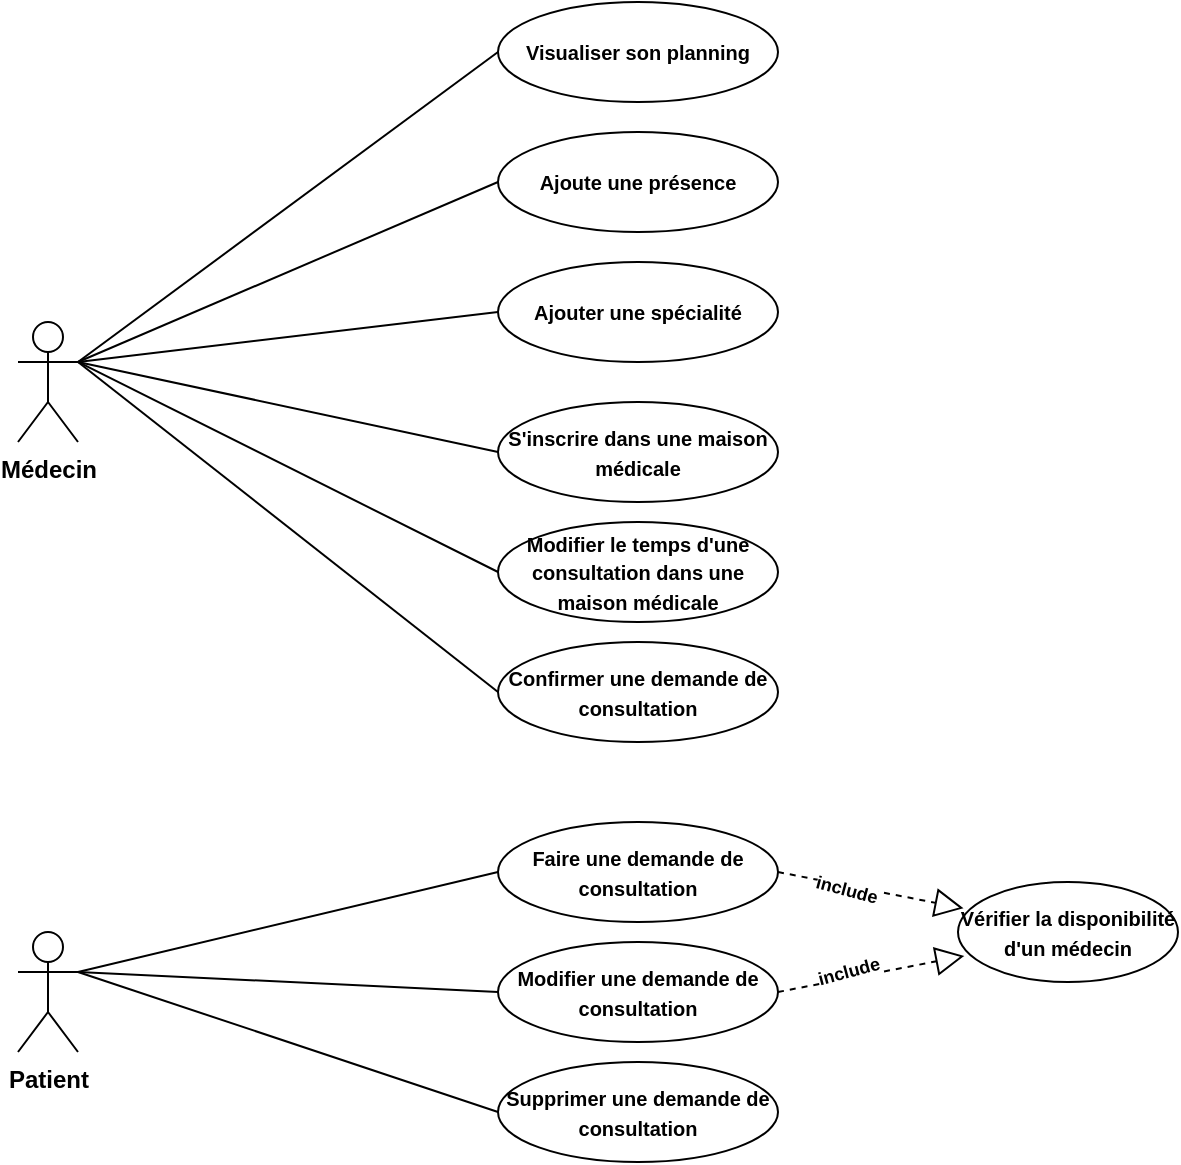 <mxfile version="14.5.7" type="device"><diagram id="Rf3T_XtSR4-aR5kimfcf" name="Page-1"><mxGraphModel dx="1178" dy="641" grid="1" gridSize="10" guides="1" tooltips="1" connect="1" arrows="1" fold="1" page="1" pageScale="1" pageWidth="850" pageHeight="1100" math="0" shadow="0"><root><mxCell id="0"/><mxCell id="1" parent="0"/><mxCell id="_Irhgq67PU7E9QMAqvUL-1" value="Médecin" style="shape=umlActor;verticalLabelPosition=bottom;verticalAlign=top;html=1;outlineConnect=0;fontStyle=1" parent="1" vertex="1"><mxGeometry x="120" y="230" width="30" height="60" as="geometry"/></mxCell><mxCell id="_Irhgq67PU7E9QMAqvUL-2" value="Patient" style="shape=umlActor;verticalLabelPosition=bottom;verticalAlign=top;html=1;outlineConnect=0;fontStyle=1" parent="1" vertex="1"><mxGeometry x="120" y="535" width="30" height="60" as="geometry"/></mxCell><mxCell id="_Irhgq67PU7E9QMAqvUL-3" value="&lt;font style=&quot;font-size: 10px&quot;&gt;Faire une demande de consultation&lt;/font&gt;" style="ellipse;whiteSpace=wrap;html=1;fontStyle=1" parent="1" vertex="1"><mxGeometry x="360" y="480" width="140" height="50" as="geometry"/></mxCell><mxCell id="_Irhgq67PU7E9QMAqvUL-5" value="" style="endArrow=none;html=1;exitX=1;exitY=0.333;exitDx=0;exitDy=0;exitPerimeter=0;entryX=0;entryY=0.5;entryDx=0;entryDy=0;fontStyle=1" parent="1" source="_Irhgq67PU7E9QMAqvUL-2" target="_Irhgq67PU7E9QMAqvUL-3" edge="1"><mxGeometry width="50" height="50" relative="1" as="geometry"><mxPoint x="410" y="550" as="sourcePoint"/><mxPoint x="460" y="500" as="targetPoint"/></mxGeometry></mxCell><mxCell id="_Irhgq67PU7E9QMAqvUL-6" value="&lt;font style=&quot;font-size: 10px&quot;&gt;Modifier une demande de consultation&lt;/font&gt;" style="ellipse;whiteSpace=wrap;html=1;fontStyle=1" parent="1" vertex="1"><mxGeometry x="360" y="540" width="140" height="50" as="geometry"/></mxCell><mxCell id="_Irhgq67PU7E9QMAqvUL-7" value="&lt;font style=&quot;font-size: 10px&quot;&gt;Supprimer une demande de consultation&lt;/font&gt;" style="ellipse;whiteSpace=wrap;html=1;fontStyle=1" parent="1" vertex="1"><mxGeometry x="360" y="600" width="140" height="50" as="geometry"/></mxCell><mxCell id="_Irhgq67PU7E9QMAqvUL-8" value="&lt;font style=&quot;font-size: 10px&quot;&gt;&lt;b&gt;Visualiser son planning&lt;/b&gt;&lt;/font&gt;" style="ellipse;whiteSpace=wrap;html=1;" parent="1" vertex="1"><mxGeometry x="360" y="70" width="140" height="50" as="geometry"/></mxCell><mxCell id="_Irhgq67PU7E9QMAqvUL-9" value="" style="endArrow=none;html=1;exitX=1;exitY=0.333;exitDx=0;exitDy=0;exitPerimeter=0;entryX=0;entryY=0.5;entryDx=0;entryDy=0;fontStyle=1" parent="1" source="_Irhgq67PU7E9QMAqvUL-2" target="_Irhgq67PU7E9QMAqvUL-6" edge="1"><mxGeometry width="50" height="50" relative="1" as="geometry"><mxPoint x="410" y="550" as="sourcePoint"/><mxPoint x="460" y="500" as="targetPoint"/></mxGeometry></mxCell><mxCell id="_Irhgq67PU7E9QMAqvUL-10" value="" style="endArrow=none;html=1;exitX=1;exitY=0.333;exitDx=0;exitDy=0;exitPerimeter=0;entryX=0;entryY=0.5;entryDx=0;entryDy=0;fontStyle=1" parent="1" source="_Irhgq67PU7E9QMAqvUL-2" target="_Irhgq67PU7E9QMAqvUL-7" edge="1"><mxGeometry width="50" height="50" relative="1" as="geometry"><mxPoint x="410" y="550" as="sourcePoint"/><mxPoint x="460" y="500" as="targetPoint"/></mxGeometry></mxCell><mxCell id="_Irhgq67PU7E9QMAqvUL-11" value="" style="endArrow=none;html=1;exitX=1;exitY=0.333;exitDx=0;exitDy=0;exitPerimeter=0;entryX=0;entryY=0.5;entryDx=0;entryDy=0;fontStyle=1" parent="1" source="_Irhgq67PU7E9QMAqvUL-1" target="_Irhgq67PU7E9QMAqvUL-8" edge="1"><mxGeometry width="50" height="50" relative="1" as="geometry"><mxPoint x="410" y="420" as="sourcePoint"/><mxPoint x="460" y="370" as="targetPoint"/></mxGeometry></mxCell><mxCell id="_Irhgq67PU7E9QMAqvUL-12" value="&lt;font style=&quot;font-size: 10px&quot;&gt;&lt;span&gt;Ajoute une présence&lt;/span&gt;&lt;/font&gt;" style="ellipse;whiteSpace=wrap;html=1;fontStyle=1" parent="1" vertex="1"><mxGeometry x="360" y="135" width="140" height="50" as="geometry"/></mxCell><mxCell id="_Irhgq67PU7E9QMAqvUL-15" value="" style="endArrow=none;html=1;exitX=1;exitY=0.333;exitDx=0;exitDy=0;exitPerimeter=0;entryX=0;entryY=0.5;entryDx=0;entryDy=0;fontStyle=1" parent="1" source="_Irhgq67PU7E9QMAqvUL-1" target="_Irhgq67PU7E9QMAqvUL-12" edge="1"><mxGeometry width="50" height="50" relative="1" as="geometry"><mxPoint x="210" y="240" as="sourcePoint"/><mxPoint x="460" y="220" as="targetPoint"/></mxGeometry></mxCell><mxCell id="_Irhgq67PU7E9QMAqvUL-18" value="&lt;font style=&quot;font-size: 10px&quot;&gt;S'inscrire dans une maison médicale&lt;/font&gt;" style="ellipse;whiteSpace=wrap;html=1;fontStyle=1" parent="1" vertex="1"><mxGeometry x="360" y="270" width="140" height="50" as="geometry"/></mxCell><mxCell id="_Irhgq67PU7E9QMAqvUL-19" value="&lt;font style=&quot;font-size: 10px&quot;&gt;Modifier le temps d'une consultation dans une maison médicale&lt;/font&gt;" style="ellipse;whiteSpace=wrap;html=1;fontStyle=1" parent="1" vertex="1"><mxGeometry x="360" y="330" width="140" height="50" as="geometry"/></mxCell><mxCell id="_Irhgq67PU7E9QMAqvUL-20" value="&lt;font style=&quot;font-size: 10px&quot;&gt;Confirmer une demande de consultation&lt;/font&gt;" style="ellipse;whiteSpace=wrap;html=1;fontStyle=1" parent="1" vertex="1"><mxGeometry x="360" y="390" width="140" height="50" as="geometry"/></mxCell><mxCell id="_Irhgq67PU7E9QMAqvUL-21" value="" style="endArrow=none;html=1;exitX=1;exitY=0.333;exitDx=0;exitDy=0;exitPerimeter=0;entryX=0;entryY=0.5;entryDx=0;entryDy=0;fontStyle=1" parent="1" source="_Irhgq67PU7E9QMAqvUL-1" target="_Irhgq67PU7E9QMAqvUL-18" edge="1"><mxGeometry width="50" height="50" relative="1" as="geometry"><mxPoint x="200" y="230" as="sourcePoint"/><mxPoint x="330" y="293" as="targetPoint"/></mxGeometry></mxCell><mxCell id="_Irhgq67PU7E9QMAqvUL-22" value="" style="endArrow=none;html=1;exitX=1;exitY=0.333;exitDx=0;exitDy=0;exitPerimeter=0;entryX=0;entryY=0.5;entryDx=0;entryDy=0;fontStyle=1" parent="1" source="_Irhgq67PU7E9QMAqvUL-1" target="_Irhgq67PU7E9QMAqvUL-19" edge="1"><mxGeometry width="50" height="50" relative="1" as="geometry"><mxPoint x="130" y="285" as="sourcePoint"/><mxPoint x="320" y="390.0" as="targetPoint"/></mxGeometry></mxCell><mxCell id="_Irhgq67PU7E9QMAqvUL-23" value="" style="endArrow=none;html=1;exitX=1;exitY=0.333;exitDx=0;exitDy=0;exitPerimeter=0;entryX=0;entryY=0.5;entryDx=0;entryDy=0;fontStyle=1" parent="1" source="_Irhgq67PU7E9QMAqvUL-1" target="_Irhgq67PU7E9QMAqvUL-20" edge="1"><mxGeometry width="50" height="50" relative="1" as="geometry"><mxPoint x="170" y="212.5" as="sourcePoint"/><mxPoint x="360" y="377.5" as="targetPoint"/></mxGeometry></mxCell><mxCell id="_Irhgq67PU7E9QMAqvUL-29" value="&lt;font style=&quot;font-size: 10px&quot;&gt;Vérifier la disponibilité d'un médecin&lt;/font&gt;" style="ellipse;whiteSpace=wrap;html=1;fontStyle=1" parent="1" vertex="1"><mxGeometry x="590" y="510" width="110" height="50" as="geometry"/></mxCell><mxCell id="_Irhgq67PU7E9QMAqvUL-33" value="" style="endArrow=block;dashed=1;endFill=0;endSize=12;html=1;exitX=1;exitY=0.5;exitDx=0;exitDy=0;entryX=0.025;entryY=0.263;entryDx=0;entryDy=0;entryPerimeter=0;fontStyle=1" parent="1" source="_Irhgq67PU7E9QMAqvUL-3" target="_Irhgq67PU7E9QMAqvUL-29" edge="1"><mxGeometry width="160" relative="1" as="geometry"><mxPoint x="520" y="640" as="sourcePoint"/><mxPoint x="680" y="640" as="targetPoint"/></mxGeometry></mxCell><mxCell id="_Irhgq67PU7E9QMAqvUL-35" value="include" style="edgeLabel;html=1;align=center;verticalAlign=middle;resizable=0;points=[];rotation=15;fontSize=9;fontStyle=1" parent="_Irhgq67PU7E9QMAqvUL-33" vertex="1" connectable="0"><mxGeometry x="0.058" relative="1" as="geometry"><mxPoint x="-14.76" y="-0.94" as="offset"/></mxGeometry></mxCell><mxCell id="_Irhgq67PU7E9QMAqvUL-36" value="" style="endArrow=block;dashed=1;endFill=0;endSize=12;html=1;exitX=1;exitY=0.5;exitDx=0;exitDy=0;entryX=0.029;entryY=0.739;entryDx=0;entryDy=0;entryPerimeter=0;fontStyle=1" parent="1" source="_Irhgq67PU7E9QMAqvUL-6" target="_Irhgq67PU7E9QMAqvUL-29" edge="1"><mxGeometry width="160" relative="1" as="geometry"><mxPoint x="510.0" y="580" as="sourcePoint"/><mxPoint x="580.0" y="610" as="targetPoint"/></mxGeometry></mxCell><mxCell id="_Irhgq67PU7E9QMAqvUL-37" value="include" style="edgeLabel;html=1;align=center;verticalAlign=middle;resizable=0;points=[];rotation=-15;fontSize=9;fontStyle=1" parent="_Irhgq67PU7E9QMAqvUL-36" vertex="1" connectable="0"><mxGeometry x="0.058" relative="1" as="geometry"><mxPoint x="-14.76" y="-0.94" as="offset"/></mxGeometry></mxCell><mxCell id="dVqvs9sEzv2VXsqLHLA_-1" value="&lt;font style=&quot;font-size: 10px&quot;&gt;&lt;span&gt;Ajouter une spécialité&lt;/span&gt;&lt;/font&gt;" style="ellipse;whiteSpace=wrap;html=1;fontStyle=1" vertex="1" parent="1"><mxGeometry x="360" y="200" width="140" height="50" as="geometry"/></mxCell><mxCell id="dVqvs9sEzv2VXsqLHLA_-2" value="" style="endArrow=none;html=1;entryX=0;entryY=0.5;entryDx=0;entryDy=0;exitX=1;exitY=0.333;exitDx=0;exitDy=0;exitPerimeter=0;fontStyle=1" edge="1" parent="1" source="_Irhgq67PU7E9QMAqvUL-1" target="dVqvs9sEzv2VXsqLHLA_-1"><mxGeometry width="50" height="50" relative="1" as="geometry"><mxPoint x="200" y="240" as="sourcePoint"/><mxPoint x="330" y="200" as="targetPoint"/></mxGeometry></mxCell></root></mxGraphModel></diagram></mxfile>